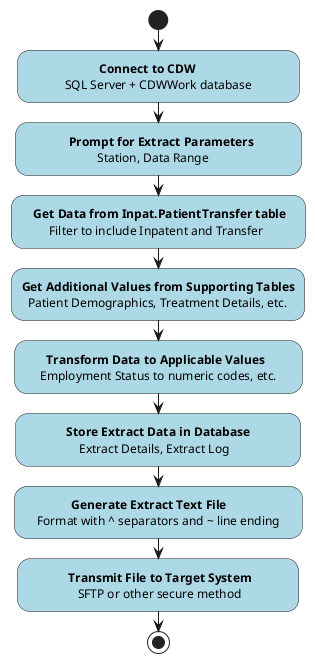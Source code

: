 @startuml

start
#lightblue:                       **Connect to CDW**\n            SQL Server + CDWWork database            ;
#lightblue:              **Prompt for Extract Parameters**            \n                       Station, Data Range;
#lightblue:    **Get Data from Inpat.PatientTransfer table**   \n         Filter to include Inpatent and Transfer;
#lightblue:**Get Additional Values from Supporting Tables**\n  Patient Demographics, Treatment Details, etc.;
#lightblue:       **Transform Data to Applicable Values**\n     Employment Status to numeric codes, etc.     ;
#lightblue:             **Store Extract Data in Database**             \n                 Extract Details, Extract Log;
#lightblue:               **Generate Extract Text File**\n    Format with ^ separators and ~ line ending    ;
#lightblue:             **Transmit File to Target System**            \n                SFTP or other secure method;
stop

@enduml
